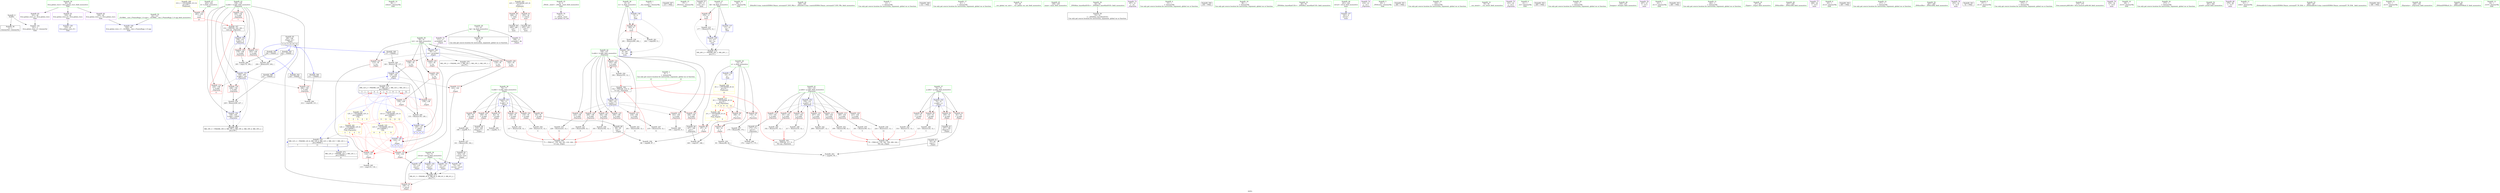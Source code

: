 digraph "SVFG" {
	label="SVFG";

	Node0x5555de517720 [shape=record,color=grey,label="{NodeID: 0\nNullPtr}"];
	Node0x5555de517720 -> Node0x5555de531230[style=solid];
	Node0x5555de517720 -> Node0x5555de536970[style=solid];
	Node0x5555de55f570 [shape=record,color=black,label="{NodeID: 346\n211 = PHI(69, )\n}"];
	Node0x5555de55f570 -> Node0x5555de53f8c0[style=solid];
	Node0x5555de53f740 [shape=record,color=grey,label="{NodeID: 263\n97 = cmp(93, 95, )\n}"];
	Node0x5555de52fae0 [shape=record,color=red,label="{NodeID: 97\n82\<--76\n\<--b.addr\n_Z2goii\n}"];
	Node0x5555de52fae0 -> Node0x5555de53f140[style=solid];
	Node0x5555de52d9c0 [shape=record,color=green,label="{NodeID: 14\n36\<--1\nstdout\<--dummyObj\nGlob }"];
	Node0x5555de54bc30 [shape=record,color=yellow,style=double,label="{NodeID: 277\n2V_1 = ENCHI(MR_2V_0)\npts\{16 \}\nFun[_Z5printiix]|{|<s2>5|<s3>7|<s4>8|<s5>9|<s6>11|<s7>12}}"];
	Node0x5555de54bc30 -> Node0x5555de532d50[style=dashed];
	Node0x5555de54bc30 -> Node0x5555de532e20[style=dashed];
	Node0x5555de54bc30:s2 -> Node0x5555de54cad0[style=dashed,color=red];
	Node0x5555de54bc30:s3 -> Node0x5555de54bc30[style=dashed,color=red];
	Node0x5555de54bc30:s4 -> Node0x5555de54cad0[style=dashed,color=red];
	Node0x5555de54bc30:s5 -> Node0x5555de54cad0[style=dashed,color=red];
	Node0x5555de54bc30:s6 -> Node0x5555de54bc30[style=dashed,color=red];
	Node0x5555de54bc30:s7 -> Node0x5555de54cad0[style=dashed,color=red];
	Node0x5555de530640 [shape=record,color=red,label="{NodeID: 111\n130\<--129\n\<--\n_Z2goii\n}"];
	Node0x5555de530640 -> Node0x5555de53d4c0[style=solid];
	Node0x5555de52e7c0 [shape=record,color=green,label="{NodeID: 28\n14\<--16\nn\<--n_field_insensitive\nGlob }"];
	Node0x5555de52e7c0 -> Node0x5555de532bb0[style=solid];
	Node0x5555de52e7c0 -> Node0x5555de532c80[style=solid];
	Node0x5555de52e7c0 -> Node0x5555de532d50[style=solid];
	Node0x5555de52e7c0 -> Node0x5555de532e20[style=solid];
	Node0x5555de52e7c0 -> Node0x5555de536670[style=solid];
	Node0x5555de54d310 [shape=record,color=yellow,style=double,label="{NodeID: 291\n22V_1 = ENCHI(MR_22V_0)\npts\{1 \}\nFun[main]}"];
	Node0x5555de54d310 -> Node0x5555de532ef0[style=dashed];
	Node0x5555de54d310 -> Node0x5555de532fc0[style=dashed];
	Node0x5555de535b80 [shape=record,color=red,label="{NodeID: 125\n200\<--156\n\<--b.addr\n_Z5printiix\n}"];
	Node0x5555de535b80 -> Node0x5555de53e540[style=solid];
	Node0x5555de52f4d0 [shape=record,color=green,label="{NodeID: 42\n156\<--157\nb.addr\<--b.addr_field_insensitive\n_Z5printiix\n}"];
	Node0x5555de52f4d0 -> Node0x5555de535840[style=solid];
	Node0x5555de52f4d0 -> Node0x5555de535910[style=solid];
	Node0x5555de52f4d0 -> Node0x5555de5359e0[style=solid];
	Node0x5555de52f4d0 -> Node0x5555de535ab0[style=solid];
	Node0x5555de52f4d0 -> Node0x5555de535b80[style=solid];
	Node0x5555de52f4d0 -> Node0x5555de535c50[style=solid];
	Node0x5555de52f4d0 -> Node0x5555de535d20[style=solid];
	Node0x5555de52f4d0 -> Node0x5555de535df0[style=solid];
	Node0x5555de52f4d0 -> Node0x5555de537360[style=solid];
	Node0x5555de536770 [shape=record,color=blue,label="{NodeID: 139\n319\<--41\nllvm.global_ctors_0\<--\nGlob }"];
	Node0x5555de531230 [shape=record,color=black,label="{NodeID: 56\n2\<--3\ndummyVal\<--dummyVal\n}"];
	Node0x5555de53cec0 [shape=record,color=grey,label="{NodeID: 236\n224 = Binary(223, 12, )\n|{<s0>12}}"];
	Node0x5555de53cec0:s0 -> Node0x5555de560550[style=solid,color=red];
	Node0x5555de537360 [shape=record,color=blue,label="{NodeID: 153\n156\<--152\nb.addr\<--b\n_Z5printiix\n}"];
	Node0x5555de537360 -> Node0x5555de535840[style=dashed];
	Node0x5555de537360 -> Node0x5555de535910[style=dashed];
	Node0x5555de537360 -> Node0x5555de5359e0[style=dashed];
	Node0x5555de537360 -> Node0x5555de535ab0[style=dashed];
	Node0x5555de537360 -> Node0x5555de535b80[style=dashed];
	Node0x5555de537360 -> Node0x5555de535c50[style=dashed];
	Node0x5555de537360 -> Node0x5555de535d20[style=dashed];
	Node0x5555de537360 -> Node0x5555de535df0[style=dashed];
	Node0x5555de531e20 [shape=record,color=purple,label="{NodeID: 70\n51\<--4\n\<--_ZStL8__ioinit\n__cxx_global_var_init\n}"];
	Node0x5555de5507f0 [shape=record,color=yellow,style=double,label="{NodeID: 333\n12V_3 = CSCHI(MR_12V_1)\npts\{190000 \}\nCS[]|{<s0>7|<s1>8|<s2>8|<s3>8|<s4>8}}"];
	Node0x5555de5507f0:s0 -> Node0x5555de54c9f0[style=dashed,color=red];
	Node0x5555de5507f0:s1 -> Node0x5555de5304a0[style=dashed,color=red];
	Node0x5555de5507f0:s2 -> Node0x5555de530570[style=dashed,color=red];
	Node0x5555de5507f0:s3 -> Node0x5555de536f50[style=dashed,color=red];
	Node0x5555de5507f0:s4 -> Node0x5555de54b730[style=dashed,color=red];
	Node0x5555de53e3c0 [shape=record,color=grey,label="{NodeID: 250\n194 = Binary(193, 12, )\n|{<s0>7}}"];
	Node0x5555de53e3c0:s0 -> Node0x5555de5601d0[style=solid,color=red];
	Node0x5555de532a10 [shape=record,color=red,label="{NodeID: 84\n260\<--8\n\<--ts\nmain\n}"];
	Node0x5555de532a10 -> Node0x5555de53d1c0[style=solid];
	Node0x5555de532a10 -> Node0x5555de53f440[style=solid];
	Node0x5555de52cac0 [shape=record,color=green,label="{NodeID: 1\n7\<--1\n__dso_handle\<--dummyObj\nGlob }"];
	Node0x5555de55f6b0 [shape=record,color=black,label="{NodeID: 347\n215 = PHI()\n}"];
	Node0x5555de53f8c0 [shape=record,color=grey,label="{NodeID: 264\n212 = cmp(206, 211, )\n}"];
	Node0x5555de52fbb0 [shape=record,color=red,label="{NodeID: 98\n85\<--76\n\<--b.addr\n_Z2goii\n}"];
	Node0x5555de52fbb0 -> Node0x5555de531600[style=solid];
	Node0x5555de52dac0 [shape=record,color=green,label="{NodeID: 15\n37\<--1\n_ZSt3cin\<--dummyObj\nGlob }"];
	Node0x5555de530710 [shape=record,color=red,label="{NodeID: 112\n139\<--138\n\<--\n_Z2goii\n}"];
	Node0x5555de530710 -> Node0x5555de53dac0[style=solid];
	Node0x5555de52e8c0 [shape=record,color=green,label="{NodeID: 29\n17\<--19\ndp\<--dp_field_insensitive\nGlob }"];
	Node0x5555de52e8c0 -> Node0x5555de531400[style=solid];
	Node0x5555de52e8c0 -> Node0x5555de531ef0[style=solid];
	Node0x5555de52e8c0 -> Node0x5555de531fc0[style=solid];
	Node0x5555de535c50 [shape=record,color=red,label="{NodeID: 126\n209\<--156\n\<--b.addr\n_Z5printiix\n}"];
	Node0x5555de535c50 -> Node0x5555de53d640[style=solid];
	Node0x5555de52f5a0 [shape=record,color=green,label="{NodeID: 43\n158\<--159\nk.addr\<--k.addr_field_insensitive\n_Z5printiix\n}"];
	Node0x5555de52f5a0 -> Node0x5555de535ec0[style=solid];
	Node0x5555de52f5a0 -> Node0x5555de535f90[style=solid];
	Node0x5555de52f5a0 -> Node0x5555de536060[style=solid];
	Node0x5555de52f5a0 -> Node0x5555de536130[style=solid];
	Node0x5555de52f5a0 -> Node0x5555de536200[style=solid];
	Node0x5555de52f5a0 -> Node0x5555de5362d0[style=solid];
	Node0x5555de52f5a0 -> Node0x5555de537430[style=solid];
	Node0x5555de52f5a0 -> Node0x5555de537500[style=solid];
	Node0x5555de52f5a0 -> Node0x5555de5375d0[style=solid];
	Node0x5555de536870 [shape=record,color=blue,label="{NodeID: 140\n320\<--42\nllvm.global_ctors_1\<--_GLOBAL__sub_I_FlaminRage_3_0.cpp\nGlob }"];
	Node0x5555de531330 [shape=record,color=black,label="{NodeID: 57\n240\<--9\nmain_ret\<--\nmain\n}"];
	Node0x5555de53d040 [shape=record,color=grey,label="{NodeID: 237\n101 = Binary(100, 102, )\n}"];
	Node0x5555de53d040 -> Node0x5555de5317a0[style=solid];
	Node0x5555de537430 [shape=record,color=blue,label="{NodeID: 154\n158\<--153\nk.addr\<--k\n_Z5printiix\n}"];
	Node0x5555de537430 -> Node0x5555de535ec0[style=dashed];
	Node0x5555de537430 -> Node0x5555de535f90[style=dashed];
	Node0x5555de537430 -> Node0x5555de536060[style=dashed];
	Node0x5555de537430 -> Node0x5555de537500[style=dashed];
	Node0x5555de537430 -> Node0x5555de549430[style=dashed];
	Node0x5555de531ef0 [shape=record,color=purple,label="{NodeID: 71\n108\<--17\narrayidx\<--dp\n_Z2goii\n}"];
	Node0x5555de53e540 [shape=record,color=grey,label="{NodeID: 251\n201 = Binary(200, 12, )\n|{<s0>8}}"];
	Node0x5555de53e540:s0 -> Node0x5555de560980[style=solid,color=red];
	Node0x5555de532ae0 [shape=record,color=red,label="{NodeID: 85\n276\<--11\n\<--kk\nmain\n}"];
	Node0x5555de532ae0 -> Node0x5555de53ca40[style=solid];
	Node0x5555de52cb50 [shape=record,color=green,label="{NodeID: 2\n9\<--1\n\<--dummyObj\nCan only get source location for instruction, argument, global var or function.|{<s0>21|<s1>21}}"];
	Node0x5555de52cb50:s0 -> Node0x5555de55fe00[style=solid,color=red];
	Node0x5555de52cb50:s1 -> Node0x5555de5601d0[style=solid,color=red];
	Node0x5555de55f780 [shape=record,color=black,label="{NodeID: 348\n227 = PHI(69, )\n}"];
	Node0x5555de55f780 -> Node0x5555de53cbc0[style=solid];
	Node0x5555de53fa40 [shape=record,color=grey,label="{NodeID: 265\n115 = cmp(114, 116, )\n}"];
	Node0x5555de52fc80 [shape=record,color=red,label="{NodeID: 99\n99\<--76\n\<--b.addr\n_Z2goii\n}"];
	Node0x5555de52fc80 -> Node0x5555de53f5c0[style=solid];
	Node0x5555de52dbc0 [shape=record,color=green,label="{NodeID: 16\n38\<--1\n.str.7\<--dummyObj\nGlob }"];
	Node0x5555de5307e0 [shape=record,color=red,label="{NodeID: 113\n143\<--142\n\<--\n_Z2goii\n}"];
	Node0x5555de5307e0 -> Node0x5555de5371c0[style=solid];
	Node0x5555de52e9c0 [shape=record,color=green,label="{NodeID: 30\n40\<--44\nllvm.global_ctors\<--llvm.global_ctors_field_insensitive\nGlob }"];
	Node0x5555de52e9c0 -> Node0x5555de532710[style=solid];
	Node0x5555de52e9c0 -> Node0x5555de532810[style=solid];
	Node0x5555de52e9c0 -> Node0x5555de532910[style=solid];
	Node0x5555de535d20 [shape=record,color=red,label="{NodeID: 127\n218\<--156\n\<--b.addr\n_Z5printiix\n}"];
	Node0x5555de535d20 -> Node0x5555de53df40[style=solid];
	Node0x5555de52f670 [shape=record,color=green,label="{NodeID: 44\n189\<--190\n_ZStlsISt11char_traitsIcEERSt13basic_ostreamIcT_ES5_PKc\<--_ZStlsISt11char_traitsIcEERSt13basic_ostreamIcT_ES5_PKc_field_insensitive\n}"];
	Node0x5555de536970 [shape=record,color=blue, style = dotted,label="{NodeID: 141\n321\<--3\nllvm.global_ctors_2\<--dummyVal\nGlob }"];
	Node0x5555de531400 [shape=record,color=black,label="{NodeID: 58\n18\<--17\n\<--dp\nCan only get source location for instruction, argument, global var or function.}"];
	Node0x5555de53d1c0 [shape=record,color=grey,label="{NodeID: 238\n261 = Binary(260, 262, )\n}"];
	Node0x5555de53d1c0 -> Node0x5555de537770[style=solid];
	Node0x5555de537500 [shape=record,color=blue,label="{NodeID: 155\n158\<--204\nk.addr\<--sub\n_Z5printiix\n}"];
	Node0x5555de537500 -> Node0x5555de536130[style=dashed];
	Node0x5555de537500 -> Node0x5555de536200[style=dashed];
	Node0x5555de537500 -> Node0x5555de5362d0[style=dashed];
	Node0x5555de537500 -> Node0x5555de5375d0[style=dashed];
	Node0x5555de537500 -> Node0x5555de549430[style=dashed];
	Node0x5555de531fc0 [shape=record,color=purple,label="{NodeID: 72\n111\<--17\narrayidx8\<--dp\n_Z2goii\n}"];
	Node0x5555de531fc0 -> Node0x5555de536db0[style=solid];
	Node0x5555de5512c0 [shape=record,color=yellow,style=double,label="{NodeID: 335\n12V_5 = CSCHI(MR_12V_3)\npts\{190000 \}\nCS[]|{<s0>9|<s1>9|<s2>9|<s3>9}}"];
	Node0x5555de5512c0:s0 -> Node0x5555de5304a0[style=dashed,color=red];
	Node0x5555de5512c0:s1 -> Node0x5555de530570[style=dashed,color=red];
	Node0x5555de5512c0:s2 -> Node0x5555de536f50[style=dashed,color=red];
	Node0x5555de5512c0:s3 -> Node0x5555de54b730[style=dashed,color=red];
	Node0x5555de53e6c0 [shape=record,color=grey,label="{NodeID: 252\n199 = Binary(198, 12, )\n|{<s0>8}}"];
	Node0x5555de53e6c0:s0 -> Node0x5555de560550[style=solid,color=red];
	Node0x5555de532bb0 [shape=record,color=red,label="{NodeID: 86\n87\<--14\n\<--n\n_Z2goii\n}"];
	Node0x5555de532bb0 -> Node0x5555de53efc0[style=solid];
	Node0x5555de52cbe0 [shape=record,color=green,label="{NodeID: 3\n12\<--1\n\<--dummyObj\nCan only get source location for instruction, argument, global var or function.}"];
	Node0x5555de55f8f0 [shape=record,color=black,label="{NodeID: 349\n232 = PHI()\n}"];
	Node0x5555de53fbc0 [shape=record,color=grey,label="{NodeID: 266\n185 = cmp(179, 184, )\n}"];
	Node0x5555de52fd50 [shape=record,color=red,label="{NodeID: 100\n109\<--76\n\<--b.addr\n_Z2goii\n}"];
	Node0x5555de52fd50 -> Node0x5555de531940[style=solid];
	Node0x5555de52dcc0 [shape=record,color=green,label="{NodeID: 17\n41\<--1\n\<--dummyObj\nCan only get source location for instruction, argument, global var or function.}"];
	Node0x5555de5308b0 [shape=record,color=red,label="{NodeID: 114\n172\<--154\n\<--p.addr\n_Z5printiix\n}"];
	Node0x5555de5308b0 -> Node0x5555de531bb0[style=solid];
	Node0x5555de52eac0 [shape=record,color=green,label="{NodeID: 31\n45\<--46\n__cxx_global_var_init\<--__cxx_global_var_init_field_insensitive\n}"];
	Node0x5555de54d5b0 [shape=record,color=yellow,style=double,label="{NodeID: 294\n2V_1 = ENCHI(MR_2V_0)\npts\{16 \}\nFun[main]|{<s0>21}}"];
	Node0x5555de54d5b0:s0 -> Node0x5555de54bc30[style=dashed,color=red];
	Node0x5555de535df0 [shape=record,color=red,label="{NodeID: 128\n225\<--156\n\<--b.addr\n_Z5printiix\n}"];
	Node0x5555de535df0 -> Node0x5555de53cd40[style=solid];
	Node0x5555de52f770 [shape=record,color=green,label="{NodeID: 45\n238\<--239\nmain\<--main_field_insensitive\n}"];
	Node0x5555de536a70 [shape=record,color=blue,label="{NodeID: 142\n74\<--70\np.addr\<--p\n_Z2goii\n}"];
	Node0x5555de536a70 -> Node0x5555de533160[style=dashed];
	Node0x5555de536a70 -> Node0x5555de533230[style=dashed];
	Node0x5555de536a70 -> Node0x5555de533300[style=dashed];
	Node0x5555de536a70 -> Node0x5555de52fa10[style=dashed];
	Node0x5555de531500 [shape=record,color=black,label="{NodeID: 59\n53\<--54\n\<--_ZNSt8ios_base4InitD1Ev\nCan only get source location for instruction, argument, global var or function.}"];
	Node0x5555de53d340 [shape=record,color=grey,label="{NodeID: 239\n95 = Binary(96, 94, )\n}"];
	Node0x5555de53d340 -> Node0x5555de53f740[style=solid];
	Node0x5555de5375d0 [shape=record,color=blue,label="{NodeID: 156\n158\<--229\nk.addr\<--sub28\n_Z5printiix\n}"];
	Node0x5555de5375d0 -> Node0x5555de549430[style=dashed];
	Node0x5555de532090 [shape=record,color=purple,label="{NodeID: 73\n187\<--21\n\<--.str\n_Z5printiix\n}"];
	Node0x5555de551420 [shape=record,color=yellow,style=double,label="{NodeID: 336\n12V_6 = CSCHI(MR_12V_5)\npts\{190000 \}\nCS[]|{<s0>11|<s1>12|<s2>12|<s3>12|<s4>12}}"];
	Node0x5555de551420:s0 -> Node0x5555de54c9f0[style=dashed,color=red];
	Node0x5555de551420:s1 -> Node0x5555de5304a0[style=dashed,color=red];
	Node0x5555de551420:s2 -> Node0x5555de530570[style=dashed,color=red];
	Node0x5555de551420:s3 -> Node0x5555de536f50[style=dashed,color=red];
	Node0x5555de551420:s4 -> Node0x5555de54b730[style=dashed,color=red];
	Node0x5555de53e840 [shape=record,color=grey,label="{NodeID: 253\n127 = Binary(126, 12, )\n|{<s0>3}}"];
	Node0x5555de53e840:s0 -> Node0x5555de560980[style=solid,color=red];
	Node0x5555de532c80 [shape=record,color=red,label="{NodeID: 87\n94\<--14\n\<--n\n_Z2goii\n}"];
	Node0x5555de532c80 -> Node0x5555de53d340[style=solid];
	Node0x5555de52cc70 [shape=record,color=green,label="{NodeID: 4\n15\<--1\n\<--dummyObj\nCan only get source location for instruction, argument, global var or function.}"];
	Node0x5555de55f9c0 [shape=record,color=black,label="{NodeID: 350\n256 = PHI()\n}"];
	Node0x5555de53fd40 [shape=record,color=grey,label="{NodeID: 267\n169 = cmp(167, 168, )\n}"];
	Node0x5555de52fe20 [shape=record,color=red,label="{NodeID: 101\n126\<--76\n\<--b.addr\n_Z2goii\n}"];
	Node0x5555de52fe20 -> Node0x5555de53e840[style=solid];
	Node0x5555de52ddc0 [shape=record,color=green,label="{NodeID: 18\n96\<--1\n\<--dummyObj\nCan only get source location for instruction, argument, global var or function.}"];
	Node0x5555de54c9f0 [shape=record,color=yellow,style=double,label="{NodeID: 281\n12V_1 = ENCHI(MR_12V_0)\npts\{190000 \}\nFun[_Z5printiix]|{|<s1>5|<s2>5|<s3>5|<s4>5}}"];
	Node0x5555de54c9f0 -> Node0x5555de549930[style=dashed];
	Node0x5555de54c9f0:s1 -> Node0x5555de5304a0[style=dashed,color=red];
	Node0x5555de54c9f0:s2 -> Node0x5555de530570[style=dashed,color=red];
	Node0x5555de54c9f0:s3 -> Node0x5555de536f50[style=dashed,color=red];
	Node0x5555de54c9f0:s4 -> Node0x5555de54b730[style=dashed,color=red];
	Node0x5555de530980 [shape=record,color=red,label="{NodeID: 115\n180\<--154\n\<--p.addr\n_Z5printiix\n}"];
	Node0x5555de530980 -> Node0x5555de53eb40[style=solid];
	Node0x5555de52ebc0 [shape=record,color=green,label="{NodeID: 32\n49\<--50\n_ZNSt8ios_base4InitC1Ev\<--_ZNSt8ios_base4InitC1Ev_field_insensitive\n}"];
	Node0x5555de535ec0 [shape=record,color=red,label="{NodeID: 129\n179\<--158\n\<--k.addr\n_Z5printiix\n}"];
	Node0x5555de535ec0 -> Node0x5555de53fbc0[style=solid];
	Node0x5555de52f870 [shape=record,color=green,label="{NodeID: 46\n241\<--242\nretval\<--retval_field_insensitive\nmain\n}"];
	Node0x5555de52f870 -> Node0x5555de5376a0[style=solid];
	Node0x5555de536b40 [shape=record,color=blue,label="{NodeID: 143\n76\<--71\nb.addr\<--b\n_Z2goii\n}"];
	Node0x5555de536b40 -> Node0x5555de52fae0[style=dashed];
	Node0x5555de536b40 -> Node0x5555de52fbb0[style=dashed];
	Node0x5555de536b40 -> Node0x5555de52fc80[style=dashed];
	Node0x5555de536b40 -> Node0x5555de52fd50[style=dashed];
	Node0x5555de536b40 -> Node0x5555de52fe20[style=dashed];
	Node0x5555de536b40 -> Node0x5555de52fef0[style=dashed];
	Node0x5555de531600 [shape=record,color=black,label="{NodeID: 60\n86\<--85\nconv\<--\n_Z2goii\n}"];
	Node0x5555de531600 -> Node0x5555de53efc0[style=solid];
	Node0x5555de53d4c0 [shape=record,color=grey,label="{NodeID: 240\n131 = Binary(130, 128, )\n}"];
	Node0x5555de53d4c0 -> Node0x5555de537020[style=solid];
	Node0x5555de5376a0 [shape=record,color=blue,label="{NodeID: 157\n241\<--9\nretval\<--\nmain\n}"];
	Node0x5555de532160 [shape=record,color=purple,label="{NodeID: 74\n214\<--23\n\<--.str.1\n_Z5printiix\n}"];
	Node0x5555de53e9c0 [shape=record,color=grey,label="{NodeID: 254\n136 = Binary(135, 12, )\n|{<s0>4}}"];
	Node0x5555de53e9c0:s0 -> Node0x5555de560980[style=solid,color=red];
	Node0x5555de532d50 [shape=record,color=red,label="{NodeID: 88\n168\<--14\n\<--n\n_Z5printiix\n}"];
	Node0x5555de532d50 -> Node0x5555de53fd40[style=solid];
	Node0x5555de52d4b0 [shape=record,color=green,label="{NodeID: 5\n20\<--1\n_ZSt4cout\<--dummyObj\nGlob }"];
	Node0x5555de55fa90 [shape=record,color=black,label="{NodeID: 351\n266 = PHI()\n}"];
	Node0x5555de53fec0 [shape=record,color=grey,label="{NodeID: 268\n176 = cmp(173, 175, )\n}"];
	Node0x5555de52fef0 [shape=record,color=red,label="{NodeID: 102\n135\<--76\n\<--b.addr\n_Z2goii\n}"];
	Node0x5555de52fef0 -> Node0x5555de53e9c0[style=solid];
	Node0x5555de52dec0 [shape=record,color=green,label="{NodeID: 19\n102\<--1\n\<--dummyObj\nCan only get source location for instruction, argument, global var or function.}"];
	Node0x5555de54cad0 [shape=record,color=yellow,style=double,label="{NodeID: 282\n2V_1 = ENCHI(MR_2V_0)\npts\{16 \}\nFun[_Z2goii]|{|<s2>3|<s3>4}}"];
	Node0x5555de54cad0 -> Node0x5555de532bb0[style=dashed];
	Node0x5555de54cad0 -> Node0x5555de532c80[style=dashed];
	Node0x5555de54cad0:s2 -> Node0x5555de54cad0[style=dashed,color=red];
	Node0x5555de54cad0:s3 -> Node0x5555de54cad0[style=dashed,color=red];
	Node0x5555de535430 [shape=record,color=red,label="{NodeID: 116\n191\<--154\n\<--p.addr\n_Z5printiix\n}"];
	Node0x5555de535430 -> Node0x5555de53e240[style=solid];
	Node0x5555de52ecc0 [shape=record,color=green,label="{NodeID: 33\n55\<--56\n__cxa_atexit\<--__cxa_atexit_field_insensitive\n}"];
	Node0x5555de535f90 [shape=record,color=red,label="{NodeID: 130\n195\<--158\n\<--k.addr\n_Z5printiix\n|{<s0>7}}"];
	Node0x5555de535f90:s0 -> Node0x5555de560390[style=solid,color=red];
	Node0x5555de52f940 [shape=record,color=green,label="{NodeID: 47\n243\<--244\nk\<--k_field_insensitive\nmain\n}"];
	Node0x5555de52f940 -> Node0x5555de5363a0[style=solid];
	Node0x5555de536c10 [shape=record,color=blue,label="{NodeID: 144\n72\<--15\nretval\<--\n_Z2goii\n}"];
	Node0x5555de536c10 -> Node0x5555de54ad30[style=dashed];
	Node0x5555de5316d0 [shape=record,color=black,label="{NodeID: 61\n93\<--92\nconv2\<--\n_Z2goii\n}"];
	Node0x5555de5316d0 -> Node0x5555de53f740[style=solid];
	Node0x5555de53d640 [shape=record,color=grey,label="{NodeID: 241\n210 = Binary(209, 12, )\n|{<s0>9}}"];
	Node0x5555de53d640:s0 -> Node0x5555de560980[style=solid,color=red];
	Node0x5555de537770 [shape=record,color=blue,label="{NodeID: 158\n8\<--261\nts\<--dec\nmain\n}"];
	Node0x5555de537770 -> Node0x5555de532a10[style=dashed];
	Node0x5555de537770 -> Node0x5555de537770[style=dashed];
	Node0x5555de532230 [shape=record,color=purple,label="{NodeID: 75\n231\<--25\n\<--.str.2\n_Z5printiix\n}"];
	Node0x5555de53eb40 [shape=record,color=grey,label="{NodeID: 255\n181 = Binary(180, 12, )\n|{<s0>5}}"];
	Node0x5555de53eb40:s0 -> Node0x5555de560550[style=solid,color=red];
	Node0x5555de532e20 [shape=record,color=red,label="{NodeID: 89\n174\<--14\n\<--n\n_Z5printiix\n}"];
	Node0x5555de532e20 -> Node0x5555de53ee40[style=solid];
	Node0x5555de52d540 [shape=record,color=green,label="{NodeID: 6\n21\<--1\n.str\<--dummyObj\nGlob }"];
	Node0x5555de55fb60 [shape=record,color=black,label="{NodeID: 352\n269 = PHI()\n}"];
	Node0x5555de549430 [shape=record,color=black,label="{NodeID: 269\nMR_19V_3 = PHI(MR_19V_5, MR_19V_2, MR_19V_2, MR_19V_4, MR_19V_2, )\npts\{159 \}\n}"];
	Node0x5555de52ffc0 [shape=record,color=red,label="{NodeID: 103\n113\<--78\n\<--ret\n_Z2goii\n}"];
	Node0x5555de52ffc0 -> Node0x5555de5304a0[style=solid];
	Node0x5555de52dfc0 [shape=record,color=green,label="{NodeID: 20\n116\<--1\n\<--dummyObj\nCan only get source location for instruction, argument, global var or function.}"];
	Node0x5555de535500 [shape=record,color=red,label="{NodeID: 117\n198\<--154\n\<--p.addr\n_Z5printiix\n}"];
	Node0x5555de535500 -> Node0x5555de53e6c0[style=solid];
	Node0x5555de52edc0 [shape=record,color=green,label="{NodeID: 34\n54\<--60\n_ZNSt8ios_base4InitD1Ev\<--_ZNSt8ios_base4InitD1Ev_field_insensitive\n}"];
	Node0x5555de52edc0 -> Node0x5555de531500[style=solid];
	Node0x5555de536060 [shape=record,color=red,label="{NodeID: 131\n203\<--158\n\<--k.addr\n_Z5printiix\n}"];
	Node0x5555de536060 -> Node0x5555de53d940[style=solid];
	Node0x5555de530a30 [shape=record,color=green,label="{NodeID: 48\n250\<--251\nfreopen\<--freopen_field_insensitive\n}"];
	Node0x5555de536ce0 [shape=record,color=blue,label="{NodeID: 145\n72\<--103\nretval\<--conv5\n_Z2goii\n}"];
	Node0x5555de536ce0 -> Node0x5555de54ad30[style=dashed];
	Node0x5555de5317a0 [shape=record,color=black,label="{NodeID: 62\n103\<--101\nconv5\<--lnot\n_Z2goii\n}"];
	Node0x5555de5317a0 -> Node0x5555de536ce0[style=solid];
	Node0x5555de53d7c0 [shape=record,color=grey,label="{NodeID: 242\n208 = Binary(207, 12, )\n|{<s0>9}}"];
	Node0x5555de53d7c0:s0 -> Node0x5555de560550[style=solid,color=red];
	Node0x5555de537840 [shape=record,color=blue,label="{NodeID: 159\n11\<--277\nkk\<--inc\nmain\n}"];
	Node0x5555de537840 -> Node0x5555de54a330[style=dashed];
	Node0x5555de532300 [shape=record,color=purple,label="{NodeID: 76\n247\<--27\n\<--.str.3\nmain\n}"];
	Node0x5555de53ecc0 [shape=record,color=grey,label="{NodeID: 256\n183 = Binary(182, 12, )\n|{<s0>5}}"];
	Node0x5555de53ecc0:s0 -> Node0x5555de560980[style=solid,color=red];
	Node0x5555de532ef0 [shape=record,color=red,label="{NodeID: 90\n246\<--31\n\<--stdin\nmain\n}"];
	Node0x5555de532ef0 -> Node0x5555de531c80[style=solid];
	Node0x5555de52d5d0 [shape=record,color=green,label="{NodeID: 7\n23\<--1\n.str.1\<--dummyObj\nGlob }"];
	Node0x5555de55fc30 [shape=record,color=black,label="{NodeID: 353\n280 = PHI()\n}"];
	Node0x5555de549930 [shape=record,color=black,label="{NodeID: 270\nMR_12V_2 = PHI(MR_12V_8, MR_12V_4, MR_12V_1, MR_12V_7, MR_12V_1, )\npts\{190000 \}\n|{<s0>7|<s1>11|<s2>21}}"];
	Node0x5555de549930:s0 -> Node0x5555de549930[style=dashed,color=blue];
	Node0x5555de549930:s1 -> Node0x5555de549930[style=dashed,color=blue];
	Node0x5555de549930:s2 -> Node0x5555de54a830[style=dashed,color=blue];
	Node0x5555de530090 [shape=record,color=red,label="{NodeID: 104\n118\<--78\n\<--ret\n_Z2goii\n}"];
	Node0x5555de530090 -> Node0x5555de530570[style=solid];
	Node0x5555de52e0c0 [shape=record,color=green,label="{NodeID: 21\n262\<--1\n\<--dummyObj\nCan only get source location for instruction, argument, global var or function.}"];
	Node0x5555de5355d0 [shape=record,color=red,label="{NodeID: 118\n207\<--154\n\<--p.addr\n_Z5printiix\n}"];
	Node0x5555de5355d0 -> Node0x5555de53d7c0[style=solid];
	Node0x5555de52eec0 [shape=record,color=green,label="{NodeID: 35\n67\<--68\n_Z2goii\<--_Z2goii_field_insensitive\n}"];
	Node0x5555de536130 [shape=record,color=red,label="{NodeID: 132\n206\<--158\n\<--k.addr\n_Z5printiix\n}"];
	Node0x5555de536130 -> Node0x5555de53f8c0[style=solid];
	Node0x5555de530b30 [shape=record,color=green,label="{NodeID: 49\n257\<--258\n_ZNSirsERi\<--_ZNSirsERi_field_insensitive\n}"];
	Node0x5555de536db0 [shape=record,color=blue,label="{NodeID: 146\n78\<--111\nret\<--arrayidx8\n_Z2goii\n}"];
	Node0x5555de536db0 -> Node0x5555de52ffc0[style=dashed];
	Node0x5555de536db0 -> Node0x5555de530090[style=dashed];
	Node0x5555de536db0 -> Node0x5555de530160[style=dashed];
	Node0x5555de536db0 -> Node0x5555de530230[style=dashed];
	Node0x5555de536db0 -> Node0x5555de530300[style=dashed];
	Node0x5555de536db0 -> Node0x5555de5303d0[style=dashed];
	Node0x5555de536db0 -> Node0x5555de54b230[style=dashed];
	Node0x5555de531870 [shape=record,color=black,label="{NodeID: 63\n107\<--106\nidxprom\<--\n_Z2goii\n}"];
	Node0x5555de53d940 [shape=record,color=grey,label="{NodeID: 243\n204 = Binary(203, 202, )\n}"];
	Node0x5555de53d940 -> Node0x5555de537500[style=solid];
	Node0x5555de5323d0 [shape=record,color=purple,label="{NodeID: 77\n248\<--29\n\<--.str.4\nmain\n}"];
	Node0x5555de55d950 [shape=record,color=black,label="{NodeID: 340\n137 = PHI(69, )\n}"];
	Node0x5555de55d950 -> Node0x5555de53dac0[style=solid];
	Node0x5555de53ee40 [shape=record,color=grey,label="{NodeID: 257\n175 = Binary(96, 174, )\n}"];
	Node0x5555de53ee40 -> Node0x5555de53fec0[style=solid];
	Node0x5555de532fc0 [shape=record,color=red,label="{NodeID: 91\n252\<--36\n\<--stdout\nmain\n}"];
	Node0x5555de532fc0 -> Node0x5555de531d50[style=solid];
	Node0x5555de52d660 [shape=record,color=green,label="{NodeID: 8\n25\<--1\n.str.2\<--dummyObj\nGlob }"];
	Node0x5555de55fd00 [shape=record,color=black,label="{NodeID: 354\n285 = PHI()\n}"];
	Node0x5555de530160 [shape=record,color=red,label="{NodeID: 105\n122\<--78\n\<--ret\n_Z2goii\n}"];
	Node0x5555de530160 -> Node0x5555de536f50[style=solid];
	Node0x5555de52e1c0 [shape=record,color=green,label="{NodeID: 22\n271\<--1\n\<--dummyObj\nCan only get source location for instruction, argument, global var or function.}"];
	Node0x5555de5356a0 [shape=record,color=red,label="{NodeID: 119\n216\<--154\n\<--p.addr\n_Z5printiix\n}"];
	Node0x5555de5356a0 -> Node0x5555de53e0c0[style=solid];
	Node0x5555de52efc0 [shape=record,color=green,label="{NodeID: 36\n72\<--73\nretval\<--retval_field_insensitive\n_Z2goii\n}"];
	Node0x5555de52efc0 -> Node0x5555de533090[style=solid];
	Node0x5555de52efc0 -> Node0x5555de536c10[style=solid];
	Node0x5555de52efc0 -> Node0x5555de536ce0[style=solid];
	Node0x5555de52efc0 -> Node0x5555de536e80[style=solid];
	Node0x5555de52efc0 -> Node0x5555de5371c0[style=solid];
	Node0x5555de536200 [shape=record,color=red,label="{NodeID: 133\n220\<--158\n\<--k.addr\n_Z5printiix\n|{<s0>11}}"];
	Node0x5555de536200:s0 -> Node0x5555de560390[style=solid,color=red];
	Node0x5555de530c30 [shape=record,color=green,label="{NodeID: 50\n267\<--268\n_ZNSirsERx\<--_ZNSirsERx_field_insensitive\n}"];
	Node0x5555de536e80 [shape=record,color=blue,label="{NodeID: 147\n72\<--119\nretval\<--\n_Z2goii\n}"];
	Node0x5555de536e80 -> Node0x5555de54ad30[style=dashed];
	Node0x5555de531940 [shape=record,color=black,label="{NodeID: 64\n110\<--109\nidxprom7\<--\n_Z2goii\n}"];
	Node0x5555de53dac0 [shape=record,color=grey,label="{NodeID: 244\n140 = Binary(139, 137, )\n}"];
	Node0x5555de53dac0 -> Node0x5555de5370f0[style=solid];
	Node0x5555de5324a0 [shape=record,color=purple,label="{NodeID: 78\n253\<--32\n\<--.str.5\nmain\n}"];
	Node0x5555de55eea0 [shape=record,color=black,label="{NodeID: 341\n52 = PHI()\n}"];
	Node0x5555de53efc0 [shape=record,color=grey,label="{NodeID: 258\n88 = cmp(86, 87, )\n}"];
	Node0x5555de533090 [shape=record,color=red,label="{NodeID: 92\n146\<--72\n\<--retval\n_Z2goii\n}"];
	Node0x5555de533090 -> Node0x5555de531a10[style=solid];
	Node0x5555de52d6f0 [shape=record,color=green,label="{NodeID: 9\n27\<--1\n.str.3\<--dummyObj\nGlob }"];
	Node0x5555de55fe00 [shape=record,color=black,label="{NodeID: 355\n151 = PHI(192, 217, 9, )\n0th arg _Z5printiix }"];
	Node0x5555de55fe00 -> Node0x5555de537290[style=solid];
	Node0x5555de54a330 [shape=record,color=black,label="{NodeID: 272\nMR_26V_2 = PHI(MR_26V_3, MR_26V_1, )\npts\{13 \}\n}"];
	Node0x5555de54a330 -> Node0x5555de532ae0[style=dashed];
	Node0x5555de54a330 -> Node0x5555de537840[style=dashed];
	Node0x5555de530230 [shape=record,color=red,label="{NodeID: 106\n129\<--78\n\<--ret\n_Z2goii\n}"];
	Node0x5555de530230 -> Node0x5555de530640[style=solid];
	Node0x5555de530230 -> Node0x5555de537020[style=solid];
	Node0x5555de52e2c0 [shape=record,color=green,label="{NodeID: 23\n272\<--1\n\<--dummyObj\nCan only get source location for instruction, argument, global var or function.}"];
	Node0x5555de535770 [shape=record,color=red,label="{NodeID: 120\n223\<--154\n\<--p.addr\n_Z5printiix\n}"];
	Node0x5555de535770 -> Node0x5555de53cec0[style=solid];
	Node0x5555de52f090 [shape=record,color=green,label="{NodeID: 37\n74\<--75\np.addr\<--p.addr_field_insensitive\n_Z2goii\n}"];
	Node0x5555de52f090 -> Node0x5555de533160[style=solid];
	Node0x5555de52f090 -> Node0x5555de533230[style=solid];
	Node0x5555de52f090 -> Node0x5555de533300[style=solid];
	Node0x5555de52f090 -> Node0x5555de52fa10[style=solid];
	Node0x5555de52f090 -> Node0x5555de536a70[style=solid];
	Node0x5555de5362d0 [shape=record,color=red,label="{NodeID: 134\n228\<--158\n\<--k.addr\n_Z5printiix\n}"];
	Node0x5555de5362d0 -> Node0x5555de53cbc0[style=solid];
	Node0x5555de530d30 [shape=record,color=green,label="{NodeID: 51\n274\<--275\nllvm.memset.p0i8.i64\<--llvm.memset.p0i8.i64_field_insensitive\n}"];
	Node0x5555de536f50 [shape=record,color=blue,label="{NodeID: 148\n122\<--15\n\<--\n_Z2goii\n|{<s0>3|<s1>3|<s2>3|<s3>3}}"];
	Node0x5555de536f50:s0 -> Node0x5555de5304a0[style=dashed,color=red];
	Node0x5555de536f50:s1 -> Node0x5555de530570[style=dashed,color=red];
	Node0x5555de536f50:s2 -> Node0x5555de536f50[style=dashed,color=red];
	Node0x5555de536f50:s3 -> Node0x5555de54b730[style=dashed,color=red];
	Node0x5555de531a10 [shape=record,color=black,label="{NodeID: 65\n69\<--146\n_Z2goii_ret\<--\n_Z2goii\n|{<s0>3|<s1>4|<s2>5|<s3>8|<s4>9|<s5>12}}"];
	Node0x5555de531a10:s0 -> Node0x5555de55efa0[style=solid,color=blue];
	Node0x5555de531a10:s1 -> Node0x5555de55d950[style=solid,color=blue];
	Node0x5555de531a10:s2 -> Node0x5555de55f1f0[style=solid,color=blue];
	Node0x5555de531a10:s3 -> Node0x5555de55f400[style=solid,color=blue];
	Node0x5555de531a10:s4 -> Node0x5555de55f570[style=solid,color=blue];
	Node0x5555de531a10:s5 -> Node0x5555de55f780[style=solid,color=blue];
	Node0x5555de53dc40 [shape=record,color=grey,label="{NodeID: 245\n134 = Binary(133, 12, )\n|{<s0>4}}"];
	Node0x5555de53dc40:s0 -> Node0x5555de560550[style=solid,color=red];
	Node0x5555de532570 [shape=record,color=purple,label="{NodeID: 79\n254\<--34\n\<--.str.6\nmain\n}"];
	Node0x5555de55efa0 [shape=record,color=black,label="{NodeID: 342\n128 = PHI(69, )\n}"];
	Node0x5555de55efa0 -> Node0x5555de53d4c0[style=solid];
	Node0x5555de53f140 [shape=record,color=grey,label="{NodeID: 259\n83 = cmp(82, 9, )\n}"];
	Node0x5555de533160 [shape=record,color=red,label="{NodeID: 93\n92\<--74\n\<--p.addr\n_Z2goii\n}"];
	Node0x5555de533160 -> Node0x5555de5316d0[style=solid];
	Node0x5555de52d780 [shape=record,color=green,label="{NodeID: 10\n29\<--1\n.str.4\<--dummyObj\nGlob }"];
	Node0x5555de5601d0 [shape=record,color=black,label="{NodeID: 356\n152 = PHI(194, 219, 9, )\n1st arg _Z5printiix }"];
	Node0x5555de5601d0 -> Node0x5555de537360[style=solid];
	Node0x5555de54a830 [shape=record,color=black,label="{NodeID: 273\nMR_12V_2 = PHI(MR_12V_3, MR_12V_1, )\npts\{190000 \}\n|{<s0>21}}"];
	Node0x5555de54a830:s0 -> Node0x5555de54c9f0[style=dashed,color=red];
	Node0x5555de530300 [shape=record,color=red,label="{NodeID: 107\n138\<--78\n\<--ret\n_Z2goii\n}"];
	Node0x5555de530300 -> Node0x5555de530710[style=solid];
	Node0x5555de530300 -> Node0x5555de5370f0[style=solid];
	Node0x5555de52e3c0 [shape=record,color=green,label="{NodeID: 24\n273\<--1\n\<--dummyObj\nCan only get source location for instruction, argument, global var or function.}"];
	Node0x5555de535840 [shape=record,color=red,label="{NodeID: 121\n163\<--156\n\<--b.addr\n_Z5printiix\n}"];
	Node0x5555de535840 -> Node0x5555de53f2c0[style=solid];
	Node0x5555de52f160 [shape=record,color=green,label="{NodeID: 38\n76\<--77\nb.addr\<--b.addr_field_insensitive\n_Z2goii\n}"];
	Node0x5555de52f160 -> Node0x5555de52fae0[style=solid];
	Node0x5555de52f160 -> Node0x5555de52fbb0[style=solid];
	Node0x5555de52f160 -> Node0x5555de52fc80[style=solid];
	Node0x5555de52f160 -> Node0x5555de52fd50[style=solid];
	Node0x5555de52f160 -> Node0x5555de52fe20[style=solid];
	Node0x5555de52f160 -> Node0x5555de52fef0[style=solid];
	Node0x5555de52f160 -> Node0x5555de536b40[style=solid];
	Node0x5555de5363a0 [shape=record,color=red,label="{NodeID: 135\n283\<--243\n\<--k\nmain\n|{<s0>21}}"];
	Node0x5555de5363a0:s0 -> Node0x5555de560390[style=solid,color=red];
	Node0x5555de530e30 [shape=record,color=green,label="{NodeID: 52\n281\<--282\nprintf\<--printf_field_insensitive\n}"];
	Node0x5555de537020 [shape=record,color=blue,label="{NodeID: 149\n129\<--131\n\<--add13\n_Z2goii\n|{<s0>4|<s1>4|<s2>4|<s3>4}}"];
	Node0x5555de537020:s0 -> Node0x5555de5304a0[style=dashed,color=red];
	Node0x5555de537020:s1 -> Node0x5555de530570[style=dashed,color=red];
	Node0x5555de537020:s2 -> Node0x5555de536f50[style=dashed,color=red];
	Node0x5555de537020:s3 -> Node0x5555de54b730[style=dashed,color=red];
	Node0x5555de531ae0 [shape=record,color=black,label="{NodeID: 66\n167\<--166\nconv\<--\n_Z5printiix\n}"];
	Node0x5555de531ae0 -> Node0x5555de53fd40[style=solid];
	Node0x5555de53ddc0 [shape=record,color=grey,label="{NodeID: 246\n125 = Binary(124, 12, )\n|{<s0>3}}"];
	Node0x5555de53ddc0:s0 -> Node0x5555de560550[style=solid,color=red];
	Node0x5555de532640 [shape=record,color=purple,label="{NodeID: 80\n279\<--38\n\<--.str.7\nmain\n}"];
	Node0x5555de55f1f0 [shape=record,color=black,label="{NodeID: 343\n184 = PHI(69, )\n}"];
	Node0x5555de55f1f0 -> Node0x5555de53fbc0[style=solid];
	Node0x5555de53f2c0 [shape=record,color=grey,label="{NodeID: 260\n164 = cmp(163, 9, )\n}"];
	Node0x5555de533230 [shape=record,color=red,label="{NodeID: 94\n106\<--74\n\<--p.addr\n_Z2goii\n}"];
	Node0x5555de533230 -> Node0x5555de531870[style=solid];
	Node0x5555de52d810 [shape=record,color=green,label="{NodeID: 11\n31\<--1\nstdin\<--dummyObj\nGlob }"];
	Node0x5555de560390 [shape=record,color=black,label="{NodeID: 357\n153 = PHI(195, 220, 283, )\n2nd arg _Z5printiix }"];
	Node0x5555de560390 -> Node0x5555de537430[style=solid];
	Node0x5555de54ad30 [shape=record,color=black,label="{NodeID: 274\nMR_4V_3 = PHI(MR_4V_6, MR_4V_4, MR_4V_5, MR_4V_2, )\npts\{73 \}\n}"];
	Node0x5555de54ad30 -> Node0x5555de533090[style=dashed];
	Node0x5555de5303d0 [shape=record,color=red,label="{NodeID: 108\n142\<--78\n\<--ret\n_Z2goii\n}"];
	Node0x5555de5303d0 -> Node0x5555de5307e0[style=solid];
	Node0x5555de52e4c0 [shape=record,color=green,label="{NodeID: 25\n4\<--6\n_ZStL8__ioinit\<--_ZStL8__ioinit_field_insensitive\nGlob }"];
	Node0x5555de52e4c0 -> Node0x5555de531e20[style=solid];
	Node0x5555de535910 [shape=record,color=red,label="{NodeID: 122\n166\<--156\n\<--b.addr\n_Z5printiix\n}"];
	Node0x5555de535910 -> Node0x5555de531ae0[style=solid];
	Node0x5555de52f230 [shape=record,color=green,label="{NodeID: 39\n78\<--79\nret\<--ret_field_insensitive\n_Z2goii\n}"];
	Node0x5555de52f230 -> Node0x5555de52ffc0[style=solid];
	Node0x5555de52f230 -> Node0x5555de530090[style=solid];
	Node0x5555de52f230 -> Node0x5555de530160[style=solid];
	Node0x5555de52f230 -> Node0x5555de530230[style=solid];
	Node0x5555de52f230 -> Node0x5555de530300[style=solid];
	Node0x5555de52f230 -> Node0x5555de5303d0[style=solid];
	Node0x5555de52f230 -> Node0x5555de536db0[style=solid];
	Node0x5555de536470 [shape=record,color=blue,label="{NodeID: 136\n8\<--9\nts\<--\nGlob }"];
	Node0x5555de536470 -> Node0x5555de532a10[style=dashed];
	Node0x5555de536470 -> Node0x5555de537770[style=dashed];
	Node0x5555de530f30 [shape=record,color=green,label="{NodeID: 53\n286\<--287\n_ZSt4endlIcSt11char_traitsIcEERSt13basic_ostreamIT_T0_ES6_\<--_ZSt4endlIcSt11char_traitsIcEERSt13basic_ostreamIT_T0_ES6__field_insensitive\n}"];
	Node0x5555de53ca40 [shape=record,color=grey,label="{NodeID: 233\n277 = Binary(276, 12, )\n}"];
	Node0x5555de53ca40 -> Node0x5555de537840[style=solid];
	Node0x5555de5370f0 [shape=record,color=blue,label="{NodeID: 150\n138\<--140\n\<--add16\n_Z2goii\n}"];
	Node0x5555de5370f0 -> Node0x5555de5307e0[style=dashed];
	Node0x5555de5370f0 -> Node0x5555de54b730[style=dashed];
	Node0x5555de531bb0 [shape=record,color=black,label="{NodeID: 67\n173\<--172\nconv2\<--\n_Z5printiix\n}"];
	Node0x5555de531bb0 -> Node0x5555de53fec0[style=solid];
	Node0x5555de53df40 [shape=record,color=grey,label="{NodeID: 247\n219 = Binary(218, 12, )\n|{<s0>11}}"];
	Node0x5555de53df40:s0 -> Node0x5555de5601d0[style=solid,color=red];
	Node0x5555de532710 [shape=record,color=purple,label="{NodeID: 81\n319\<--40\nllvm.global_ctors_0\<--llvm.global_ctors\nGlob }"];
	Node0x5555de532710 -> Node0x5555de536770[style=solid];
	Node0x5555de55f330 [shape=record,color=black,label="{NodeID: 344\n188 = PHI()\n}"];
	Node0x5555de53f440 [shape=record,color=grey,label="{NodeID: 261\n264 = cmp(260, 9, )\n}"];
	Node0x5555de533300 [shape=record,color=red,label="{NodeID: 95\n124\<--74\n\<--p.addr\n_Z2goii\n}"];
	Node0x5555de533300 -> Node0x5555de53ddc0[style=solid];
	Node0x5555de52d8a0 [shape=record,color=green,label="{NodeID: 12\n32\<--1\n.str.5\<--dummyObj\nGlob }"];
	Node0x5555de560550 [shape=record,color=black,label="{NodeID: 358\n70 = PHI(125, 134, 181, 199, 208, 224, )\n0th arg _Z2goii }"];
	Node0x5555de560550 -> Node0x5555de536a70[style=solid];
	Node0x5555de54b230 [shape=record,color=black,label="{NodeID: 275\nMR_10V_2 = PHI(MR_10V_3, MR_10V_1, MR_10V_3, MR_10V_1, )\npts\{79 \}\n}"];
	Node0x5555de5304a0 [shape=record,color=red,label="{NodeID: 109\n114\<--113\n\<--\n_Z2goii\n}"];
	Node0x5555de5304a0 -> Node0x5555de53fa40[style=solid];
	Node0x5555de52e5c0 [shape=record,color=green,label="{NodeID: 26\n8\<--10\nts\<--ts_field_insensitive\nGlob }"];
	Node0x5555de52e5c0 -> Node0x5555de532a10[style=solid];
	Node0x5555de52e5c0 -> Node0x5555de536470[style=solid];
	Node0x5555de52e5c0 -> Node0x5555de537770[style=solid];
	Node0x5555de54d150 [shape=record,color=yellow,style=double,label="{NodeID: 289\n31V_1 = ENCHI(MR_31V_0)\npts\{244 \}\nFun[main]}"];
	Node0x5555de54d150 -> Node0x5555de5363a0[style=dashed];
	Node0x5555de5359e0 [shape=record,color=red,label="{NodeID: 123\n182\<--156\n\<--b.addr\n_Z5printiix\n}"];
	Node0x5555de5359e0 -> Node0x5555de53ecc0[style=solid];
	Node0x5555de52f300 [shape=record,color=green,label="{NodeID: 40\n148\<--149\n_Z5printiix\<--_Z5printiix_field_insensitive\n}"];
	Node0x5555de536570 [shape=record,color=blue,label="{NodeID: 137\n11\<--12\nkk\<--\nGlob }"];
	Node0x5555de536570 -> Node0x5555de54a330[style=dashed];
	Node0x5555de531030 [shape=record,color=green,label="{NodeID: 54\n288\<--289\n_ZNSolsEPFRSoS_E\<--_ZNSolsEPFRSoS_E_field_insensitive\n}"];
	Node0x5555de53cbc0 [shape=record,color=grey,label="{NodeID: 234\n229 = Binary(228, 227, )\n}"];
	Node0x5555de53cbc0 -> Node0x5555de5375d0[style=solid];
	Node0x5555de5371c0 [shape=record,color=blue,label="{NodeID: 151\n72\<--143\nretval\<--\n_Z2goii\n}"];
	Node0x5555de5371c0 -> Node0x5555de54ad30[style=dashed];
	Node0x5555de531c80 [shape=record,color=black,label="{NodeID: 68\n249\<--246\ncall\<--\nmain\n}"];
	Node0x5555de53e0c0 [shape=record,color=grey,label="{NodeID: 248\n217 = Binary(216, 12, )\n|{<s0>11}}"];
	Node0x5555de53e0c0:s0 -> Node0x5555de55fe00[style=solid,color=red];
	Node0x5555de532810 [shape=record,color=purple,label="{NodeID: 82\n320\<--40\nllvm.global_ctors_1\<--llvm.global_ctors\nGlob }"];
	Node0x5555de532810 -> Node0x5555de536870[style=solid];
	Node0x5555de55f400 [shape=record,color=black,label="{NodeID: 345\n202 = PHI(69, )\n}"];
	Node0x5555de55f400 -> Node0x5555de53d940[style=solid];
	Node0x5555de53f5c0 [shape=record,color=grey,label="{NodeID: 262\n100 = cmp(99, 9, )\n}"];
	Node0x5555de53f5c0 -> Node0x5555de53d040[style=solid];
	Node0x5555de52fa10 [shape=record,color=red,label="{NodeID: 96\n133\<--74\n\<--p.addr\n_Z2goii\n}"];
	Node0x5555de52fa10 -> Node0x5555de53dc40[style=solid];
	Node0x5555de52d930 [shape=record,color=green,label="{NodeID: 13\n34\<--1\n.str.6\<--dummyObj\nGlob }"];
	Node0x5555de560980 [shape=record,color=black,label="{NodeID: 359\n71 = PHI(127, 136, 183, 201, 210, 226, )\n1st arg _Z2goii }"];
	Node0x5555de560980 -> Node0x5555de536b40[style=solid];
	Node0x5555de54b730 [shape=record,color=black,label="{NodeID: 276\nMR_12V_2 = PHI(MR_12V_7, MR_12V_1, MR_12V_1, MR_12V_1, )\npts\{190000 \}\n|{<s0>3|<s1>3|<s2>4|<s3>4|<s4>5|<s5>8|<s6>9|<s7>12}}"];
	Node0x5555de54b730:s0 -> Node0x5555de530640[style=dashed,color=blue];
	Node0x5555de54b730:s1 -> Node0x5555de537020[style=dashed,color=blue];
	Node0x5555de54b730:s2 -> Node0x5555de530710[style=dashed,color=blue];
	Node0x5555de54b730:s3 -> Node0x5555de5370f0[style=dashed,color=blue];
	Node0x5555de54b730:s4 -> Node0x5555de5507f0[style=dashed,color=blue];
	Node0x5555de54b730:s5 -> Node0x5555de5512c0[style=dashed,color=blue];
	Node0x5555de54b730:s6 -> Node0x5555de551420[style=dashed,color=blue];
	Node0x5555de54b730:s7 -> Node0x5555de549930[style=dashed,color=blue];
	Node0x5555de530570 [shape=record,color=red,label="{NodeID: 110\n119\<--118\n\<--\n_Z2goii\n}"];
	Node0x5555de530570 -> Node0x5555de536e80[style=solid];
	Node0x5555de52e6c0 [shape=record,color=green,label="{NodeID: 27\n11\<--13\nkk\<--kk_field_insensitive\nGlob }"];
	Node0x5555de52e6c0 -> Node0x5555de532ae0[style=solid];
	Node0x5555de52e6c0 -> Node0x5555de536570[style=solid];
	Node0x5555de52e6c0 -> Node0x5555de537840[style=solid];
	Node0x5555de535ab0 [shape=record,color=red,label="{NodeID: 124\n193\<--156\n\<--b.addr\n_Z5printiix\n}"];
	Node0x5555de535ab0 -> Node0x5555de53e3c0[style=solid];
	Node0x5555de52f400 [shape=record,color=green,label="{NodeID: 41\n154\<--155\np.addr\<--p.addr_field_insensitive\n_Z5printiix\n}"];
	Node0x5555de52f400 -> Node0x5555de5308b0[style=solid];
	Node0x5555de52f400 -> Node0x5555de530980[style=solid];
	Node0x5555de52f400 -> Node0x5555de535430[style=solid];
	Node0x5555de52f400 -> Node0x5555de535500[style=solid];
	Node0x5555de52f400 -> Node0x5555de5355d0[style=solid];
	Node0x5555de52f400 -> Node0x5555de5356a0[style=solid];
	Node0x5555de52f400 -> Node0x5555de535770[style=solid];
	Node0x5555de52f400 -> Node0x5555de537290[style=solid];
	Node0x5555de536670 [shape=record,color=blue,label="{NodeID: 138\n14\<--15\nn\<--\nGlob }"];
	Node0x5555de536670 -> Node0x5555de54d5b0[style=dashed];
	Node0x5555de531130 [shape=record,color=green,label="{NodeID: 55\n42\<--315\n_GLOBAL__sub_I_FlaminRage_3_0.cpp\<--_GLOBAL__sub_I_FlaminRage_3_0.cpp_field_insensitive\n}"];
	Node0x5555de531130 -> Node0x5555de536870[style=solid];
	Node0x5555de53cd40 [shape=record,color=grey,label="{NodeID: 235\n226 = Binary(225, 12, )\n|{<s0>12}}"];
	Node0x5555de53cd40:s0 -> Node0x5555de560980[style=solid,color=red];
	Node0x5555de537290 [shape=record,color=blue,label="{NodeID: 152\n154\<--151\np.addr\<--p\n_Z5printiix\n}"];
	Node0x5555de537290 -> Node0x5555de5308b0[style=dashed];
	Node0x5555de537290 -> Node0x5555de530980[style=dashed];
	Node0x5555de537290 -> Node0x5555de535430[style=dashed];
	Node0x5555de537290 -> Node0x5555de535500[style=dashed];
	Node0x5555de537290 -> Node0x5555de5355d0[style=dashed];
	Node0x5555de537290 -> Node0x5555de5356a0[style=dashed];
	Node0x5555de537290 -> Node0x5555de535770[style=dashed];
	Node0x5555de531d50 [shape=record,color=black,label="{NodeID: 69\n255\<--252\ncall1\<--\nmain\n}"];
	Node0x5555de53e240 [shape=record,color=grey,label="{NodeID: 249\n192 = Binary(191, 12, )\n|{<s0>7}}"];
	Node0x5555de53e240:s0 -> Node0x5555de55fe00[style=solid,color=red];
	Node0x5555de532910 [shape=record,color=purple,label="{NodeID: 83\n321\<--40\nllvm.global_ctors_2\<--llvm.global_ctors\nGlob }"];
	Node0x5555de532910 -> Node0x5555de536970[style=solid];
}
